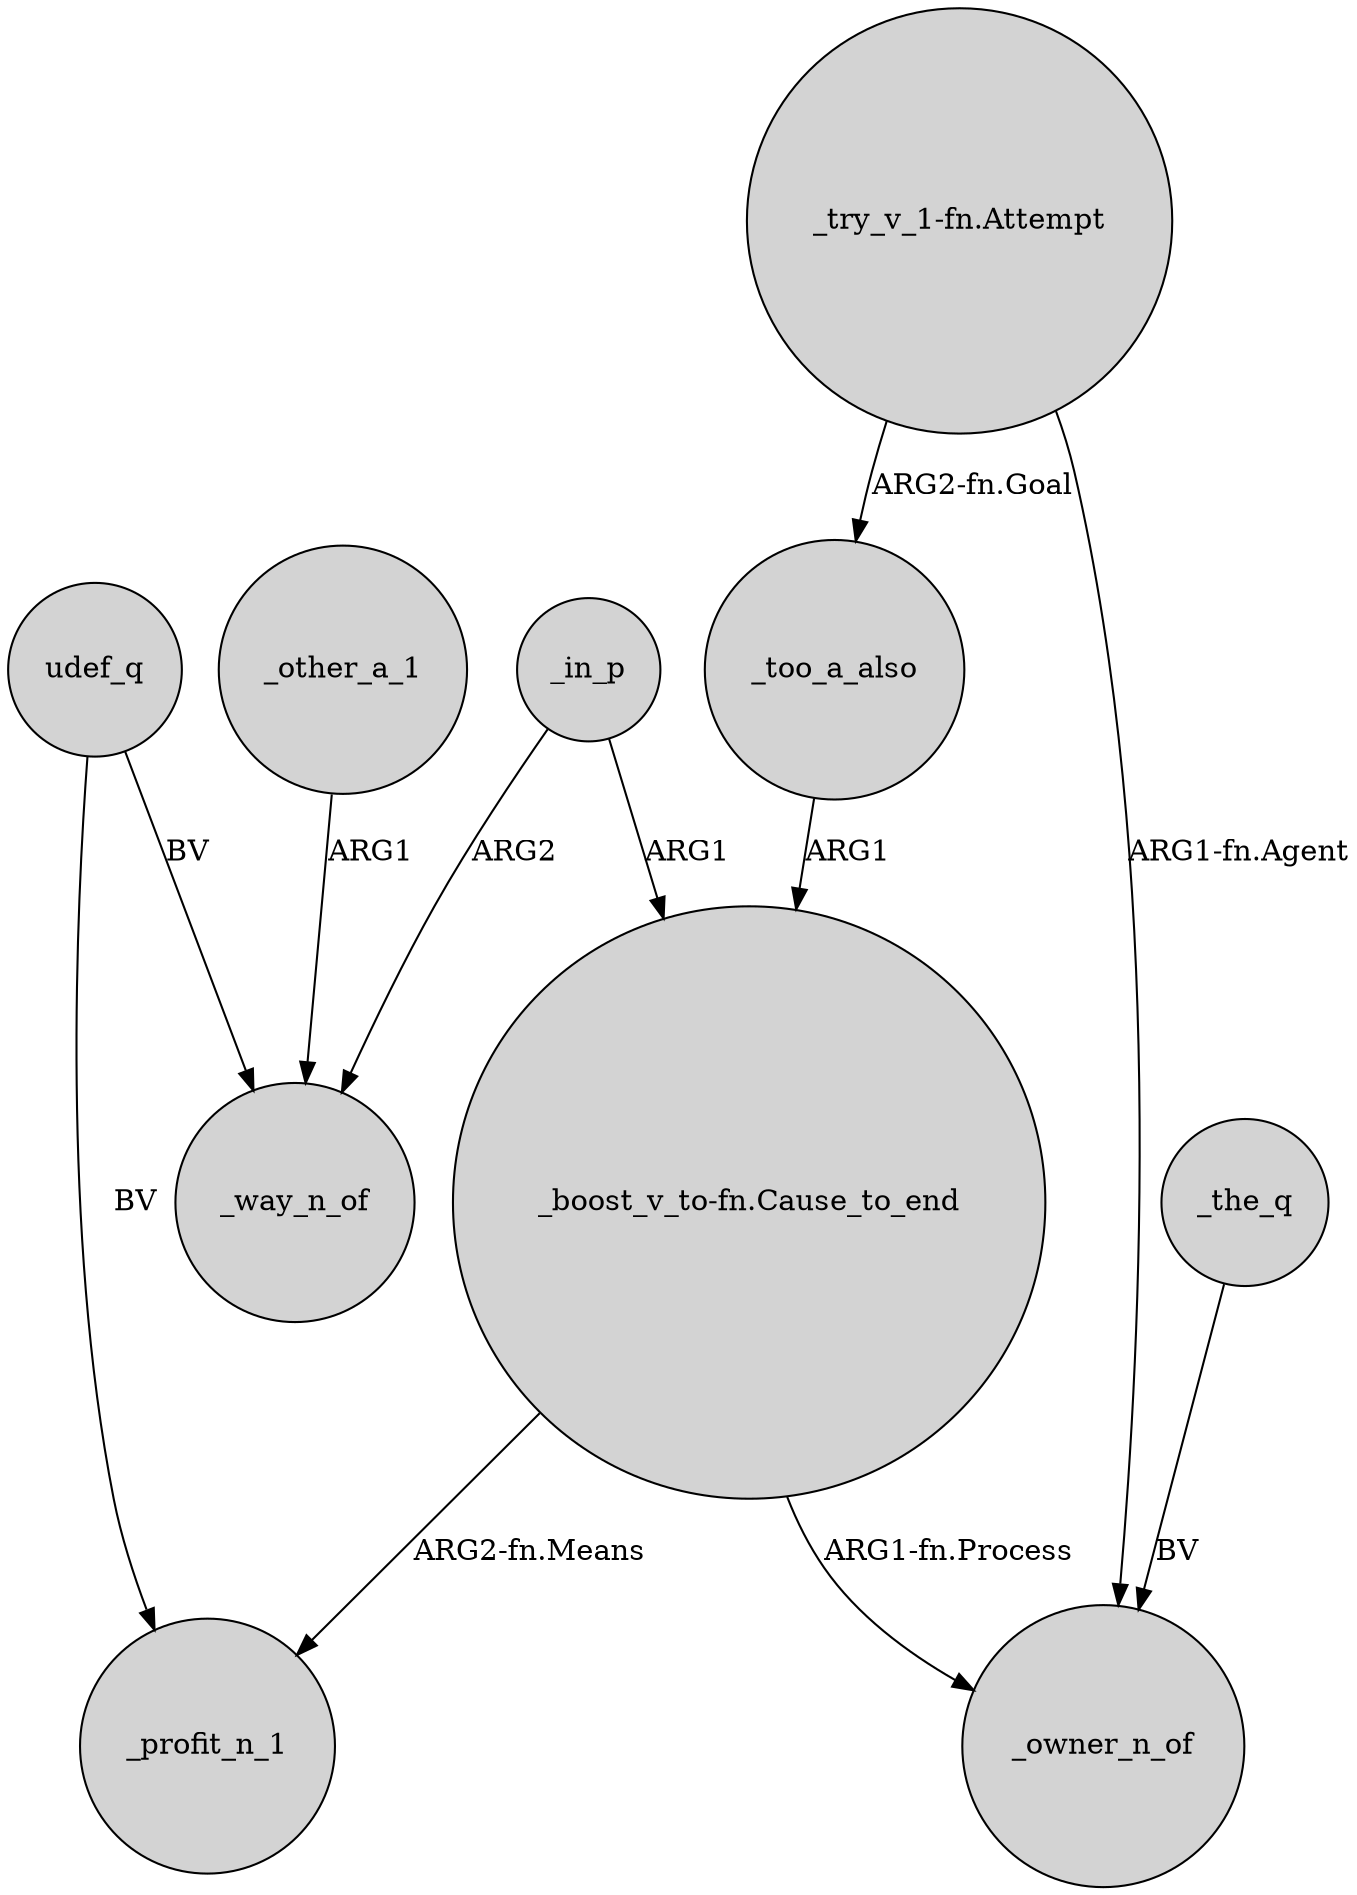 digraph {
	node [shape=circle style=filled]
	udef_q -> _profit_n_1 [label=BV]
	_in_p -> _way_n_of [label=ARG2]
	"_try_v_1-fn.Attempt" -> _owner_n_of [label="ARG1-fn.Agent"]
	"_boost_v_to-fn.Cause_to_end" -> _profit_n_1 [label="ARG2-fn.Means"]
	_the_q -> _owner_n_of [label=BV]
	_too_a_also -> "_boost_v_to-fn.Cause_to_end" [label=ARG1]
	"_boost_v_to-fn.Cause_to_end" -> _owner_n_of [label="ARG1-fn.Process"]
	udef_q -> _way_n_of [label=BV]
	"_try_v_1-fn.Attempt" -> _too_a_also [label="ARG2-fn.Goal"]
	_other_a_1 -> _way_n_of [label=ARG1]
	_in_p -> "_boost_v_to-fn.Cause_to_end" [label=ARG1]
}
